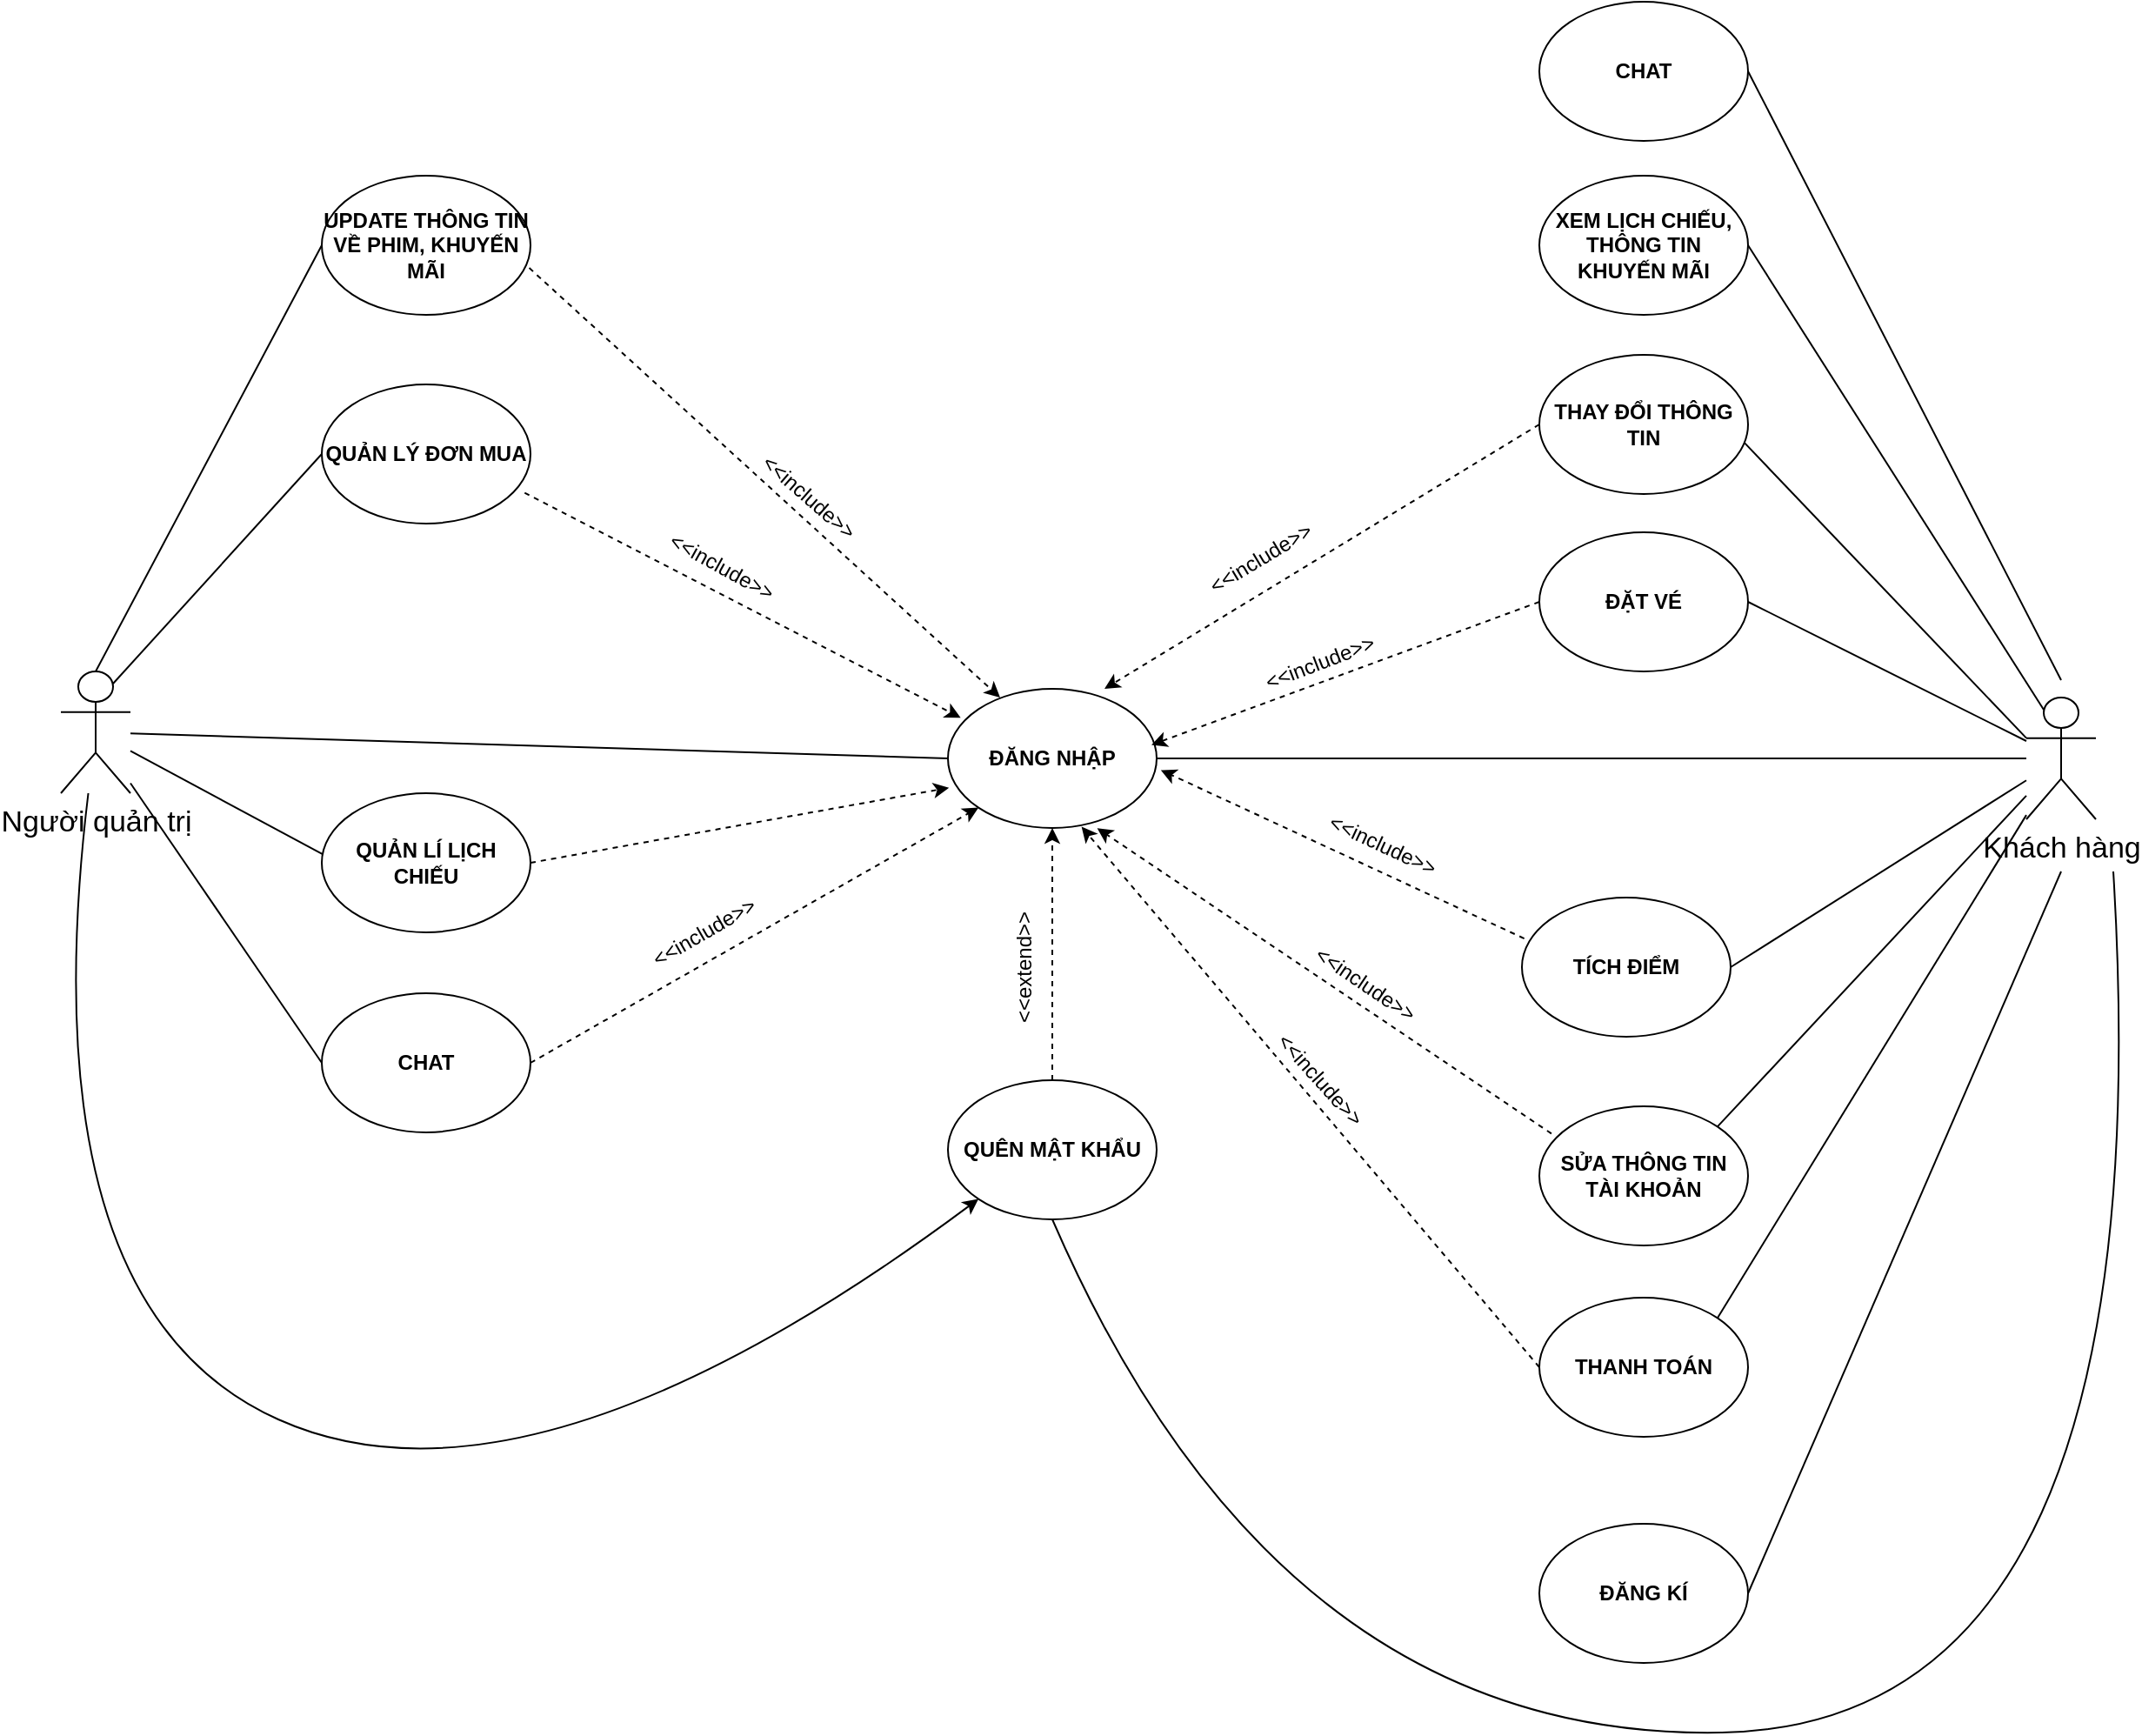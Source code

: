 <mxfile version="21.6.2" type="github">
  <diagram name="Trang-1" id="L-F-mDsavNvcq75mPaBo">
    <mxGraphModel dx="2560" dy="2057" grid="1" gridSize="10" guides="1" tooltips="1" connect="1" arrows="1" fold="1" page="1" pageScale="1" pageWidth="827" pageHeight="1169" math="0" shadow="0">
      <root>
        <mxCell id="0" />
        <mxCell id="1" parent="0" />
        <mxCell id="xJXtqdVev2pEfxQAjXFe-1" value="&lt;b&gt;ĐẶT VÉ&lt;/b&gt;" style="ellipse;whiteSpace=wrap;html=1;" parent="1" vertex="1">
          <mxGeometry x="380" y="255" width="120" height="80" as="geometry" />
        </mxCell>
        <mxCell id="xJXtqdVev2pEfxQAjXFe-2" value="&lt;b&gt;ĐĂNG NHẬP&lt;/b&gt;" style="ellipse;whiteSpace=wrap;html=1;" parent="1" vertex="1">
          <mxGeometry x="40" y="345" width="120" height="80" as="geometry" />
        </mxCell>
        <mxCell id="xJXtqdVev2pEfxQAjXFe-3" value="&lt;b&gt;ĐĂNG KÍ&lt;/b&gt;" style="ellipse;whiteSpace=wrap;html=1;" parent="1" vertex="1">
          <mxGeometry x="380" y="825" width="120" height="80" as="geometry" />
        </mxCell>
        <mxCell id="xJXtqdVev2pEfxQAjXFe-7" value="&lt;b&gt;THAY ĐỔI THÔNG TIN&lt;/b&gt;" style="ellipse;whiteSpace=wrap;html=1;" parent="1" vertex="1">
          <mxGeometry x="380" y="153" width="120" height="80" as="geometry" />
        </mxCell>
        <mxCell id="xJXtqdVev2pEfxQAjXFe-8" value="&lt;b&gt;XEM LỊCH CHIẾU, THÔNG TIN KHUYẾN MÃI&lt;/b&gt;" style="ellipse;whiteSpace=wrap;html=1;" parent="1" vertex="1">
          <mxGeometry x="380" y="50" width="120" height="80" as="geometry" />
        </mxCell>
        <mxCell id="xJXtqdVev2pEfxQAjXFe-9" value="&lt;b&gt;CHAT&lt;/b&gt;" style="ellipse;whiteSpace=wrap;html=1;" parent="1" vertex="1">
          <mxGeometry x="380" y="-50" width="120" height="80" as="geometry" />
        </mxCell>
        <mxCell id="xJXtqdVev2pEfxQAjXFe-10" value="&lt;b&gt;TÍCH ĐIỂM&lt;/b&gt;" style="ellipse;whiteSpace=wrap;html=1;" parent="1" vertex="1">
          <mxGeometry x="370" y="465" width="120" height="80" as="geometry" />
        </mxCell>
        <mxCell id="xJXtqdVev2pEfxQAjXFe-11" value="&lt;b&gt;QUẢN LÝ ĐƠN MUA&lt;/b&gt;" style="ellipse;whiteSpace=wrap;html=1;" parent="1" vertex="1">
          <mxGeometry x="-320" y="170" width="120" height="80" as="geometry" />
        </mxCell>
        <mxCell id="xJXtqdVev2pEfxQAjXFe-12" value="&lt;b&gt;UPDATE THÔNG TIN VỀ PHIM, KHUYẾN MÃI&lt;/b&gt;" style="ellipse;whiteSpace=wrap;html=1;" parent="1" vertex="1">
          <mxGeometry x="-320" y="50" width="120" height="80" as="geometry" />
        </mxCell>
        <mxCell id="xJXtqdVev2pEfxQAjXFe-13" value="&lt;b&gt;CHAT&lt;/b&gt;" style="ellipse;whiteSpace=wrap;html=1;" parent="1" vertex="1">
          <mxGeometry x="-320" y="520" width="120" height="80" as="geometry" />
        </mxCell>
        <mxCell id="M8TYriF7fG7Y9xvrxAUo-1" value="&lt;font style=&quot;font-size: 17px;&quot;&gt;Khách hàng&lt;/font&gt;" style="shape=umlActor;verticalLabelPosition=bottom;verticalAlign=top;html=1;outlineConnect=0;" parent="1" vertex="1">
          <mxGeometry x="660" y="350" width="40" height="70" as="geometry" />
        </mxCell>
        <mxCell id="M8TYriF7fG7Y9xvrxAUo-2" value="&lt;span style=&quot;font-size: 17px;&quot;&gt;Người quản trị&lt;/span&gt;" style="shape=umlActor;verticalLabelPosition=bottom;verticalAlign=top;html=1;outlineConnect=0;" parent="1" vertex="1">
          <mxGeometry x="-470" y="335" width="40" height="70" as="geometry" />
        </mxCell>
        <mxCell id="M8TYriF7fG7Y9xvrxAUo-3" value="&lt;b&gt;SỬA THÔNG TIN TÀI KHOẢN&lt;/b&gt;" style="ellipse;whiteSpace=wrap;html=1;" parent="1" vertex="1">
          <mxGeometry x="380" y="585" width="120" height="80" as="geometry" />
        </mxCell>
        <mxCell id="M8TYriF7fG7Y9xvrxAUo-5" value="&lt;b&gt;QUÊN MẬT KHẨU&lt;/b&gt;" style="ellipse;whiteSpace=wrap;html=1;" parent="1" vertex="1">
          <mxGeometry x="40" y="570" width="120" height="80" as="geometry" />
        </mxCell>
        <mxCell id="M8TYriF7fG7Y9xvrxAUo-6" value="" style="endArrow=none;html=1;rounded=0;exitX=1;exitY=0.5;exitDx=0;exitDy=0;entryX=0.25;entryY=0.1;entryDx=0;entryDy=0;entryPerimeter=0;" parent="1" source="xJXtqdVev2pEfxQAjXFe-8" target="M8TYriF7fG7Y9xvrxAUo-1" edge="1">
          <mxGeometry width="50" height="50" relative="1" as="geometry">
            <mxPoint x="520" y="170" as="sourcePoint" />
            <mxPoint x="650" y="340" as="targetPoint" />
          </mxGeometry>
        </mxCell>
        <mxCell id="M8TYriF7fG7Y9xvrxAUo-8" value="" style="endArrow=classic;html=1;rounded=0;dashed=1;entryX=0.75;entryY=0;entryDx=0;entryDy=0;entryPerimeter=0;exitX=0;exitY=0.5;exitDx=0;exitDy=0;" parent="1" source="xJXtqdVev2pEfxQAjXFe-7" target="xJXtqdVev2pEfxQAjXFe-2" edge="1">
          <mxGeometry width="50" height="50" relative="1" as="geometry">
            <mxPoint x="370" y="270" as="sourcePoint" />
            <mxPoint x="290" y="390" as="targetPoint" />
          </mxGeometry>
        </mxCell>
        <mxCell id="M8TYriF7fG7Y9xvrxAUo-9" value="" style="endArrow=classic;html=1;rounded=0;dashed=1;entryX=0.975;entryY=0.403;entryDx=0;entryDy=0;entryPerimeter=0;exitX=0;exitY=0.5;exitDx=0;exitDy=0;" parent="1" source="xJXtqdVev2pEfxQAjXFe-1" target="xJXtqdVev2pEfxQAjXFe-2" edge="1">
          <mxGeometry width="50" height="50" relative="1" as="geometry">
            <mxPoint x="290" y="390" as="sourcePoint" />
            <mxPoint x="-35" y="487" as="targetPoint" />
          </mxGeometry>
        </mxCell>
        <mxCell id="M8TYriF7fG7Y9xvrxAUo-10" value="" style="endArrow=classic;html=1;rounded=0;dashed=1;entryX=0.5;entryY=1;entryDx=0;entryDy=0;exitX=0.5;exitY=0;exitDx=0;exitDy=0;" parent="1" source="M8TYriF7fG7Y9xvrxAUo-5" target="xJXtqdVev2pEfxQAjXFe-2" edge="1">
          <mxGeometry width="50" height="50" relative="1" as="geometry">
            <mxPoint x="90" y="405" as="sourcePoint" />
            <mxPoint x="90" y="495" as="targetPoint" />
          </mxGeometry>
        </mxCell>
        <mxCell id="M8TYriF7fG7Y9xvrxAUo-11" value="" style="endArrow=classic;html=1;rounded=0;dashed=1;entryX=0.715;entryY=1.001;entryDx=0;entryDy=0;entryPerimeter=0;exitX=0.058;exitY=0.196;exitDx=0;exitDy=0;exitPerimeter=0;" parent="1" source="M8TYriF7fG7Y9xvrxAUo-3" target="xJXtqdVev2pEfxQAjXFe-2" edge="1">
          <mxGeometry width="50" height="50" relative="1" as="geometry">
            <mxPoint x="390" y="411" as="sourcePoint" />
            <mxPoint x="260" y="508" as="targetPoint" />
          </mxGeometry>
        </mxCell>
        <mxCell id="M8TYriF7fG7Y9xvrxAUo-12" value="" style="endArrow=none;html=1;rounded=0;exitX=0.983;exitY=0.632;exitDx=0;exitDy=0;entryX=0;entryY=0.333;entryDx=0;entryDy=0;entryPerimeter=0;exitPerimeter=0;" parent="1" source="xJXtqdVev2pEfxQAjXFe-7" target="M8TYriF7fG7Y9xvrxAUo-1" edge="1">
          <mxGeometry width="50" height="50" relative="1" as="geometry">
            <mxPoint x="490" y="405" as="sourcePoint" />
            <mxPoint x="660" y="602" as="targetPoint" />
          </mxGeometry>
        </mxCell>
        <mxCell id="M8TYriF7fG7Y9xvrxAUo-13" value="" style="endArrow=none;html=1;rounded=0;exitX=1;exitY=0.5;exitDx=0;exitDy=0;" parent="1" source="xJXtqdVev2pEfxQAjXFe-9" edge="1">
          <mxGeometry width="50" height="50" relative="1" as="geometry">
            <mxPoint x="498" y="370.44" as="sourcePoint" />
            <mxPoint x="680" y="340" as="targetPoint" />
          </mxGeometry>
        </mxCell>
        <mxCell id="M8TYriF7fG7Y9xvrxAUo-15" value="" style="endArrow=none;html=1;rounded=0;exitX=1;exitY=0.5;exitDx=0;exitDy=0;" parent="1" source="xJXtqdVev2pEfxQAjXFe-3" edge="1">
          <mxGeometry width="50" height="50" relative="1" as="geometry">
            <mxPoint x="520" y="470" as="sourcePoint" />
            <mxPoint x="680" y="450" as="targetPoint" />
          </mxGeometry>
        </mxCell>
        <mxCell id="M8TYriF7fG7Y9xvrxAUo-16" value="" style="endArrow=none;html=1;rounded=0;exitX=1;exitY=0;exitDx=0;exitDy=0;" parent="1" source="M8TYriF7fG7Y9xvrxAUo-3" target="M8TYriF7fG7Y9xvrxAUo-1" edge="1">
          <mxGeometry width="50" height="50" relative="1" as="geometry">
            <mxPoint x="510" y="560" as="sourcePoint" />
            <mxPoint x="670" y="486" as="targetPoint" />
          </mxGeometry>
        </mxCell>
        <mxCell id="M8TYriF7fG7Y9xvrxAUo-18" value="" style="endArrow=none;html=1;rounded=0;exitX=1;exitY=0.5;exitDx=0;exitDy=0;" parent="1" source="xJXtqdVev2pEfxQAjXFe-10" target="M8TYriF7fG7Y9xvrxAUo-1" edge="1">
          <mxGeometry width="50" height="50" relative="1" as="geometry">
            <mxPoint x="500" y="460" as="sourcePoint" />
            <mxPoint x="680" y="480" as="targetPoint" />
          </mxGeometry>
        </mxCell>
        <mxCell id="M8TYriF7fG7Y9xvrxAUo-19" value="&amp;lt;&amp;lt;include&amp;gt;&amp;gt;" style="text;html=1;strokeColor=none;fillColor=none;align=center;verticalAlign=middle;whiteSpace=wrap;rounded=0;rotation=339;" parent="1" vertex="1">
          <mxGeometry x="224" y="315" width="60" height="30" as="geometry" />
        </mxCell>
        <mxCell id="M8TYriF7fG7Y9xvrxAUo-20" value="&amp;lt;&amp;lt;extend&amp;gt;&amp;gt;" style="text;html=1;strokeColor=none;fillColor=none;align=center;verticalAlign=middle;whiteSpace=wrap;rounded=0;rotation=-90;" parent="1" vertex="1">
          <mxGeometry x="54" y="490" width="60" height="30" as="geometry" />
        </mxCell>
        <mxCell id="M8TYriF7fG7Y9xvrxAUo-22" value="&amp;lt;&amp;lt;include&amp;gt;&amp;gt;" style="text;html=1;strokeColor=none;fillColor=none;align=center;verticalAlign=middle;whiteSpace=wrap;rounded=0;rotation=329;" parent="1" vertex="1">
          <mxGeometry x="190" y="255" width="60" height="30" as="geometry" />
        </mxCell>
        <mxCell id="M8TYriF7fG7Y9xvrxAUo-23" value="&amp;lt;&amp;lt;include&amp;gt;&amp;gt;" style="text;html=1;strokeColor=none;fillColor=none;align=center;verticalAlign=middle;whiteSpace=wrap;rounded=0;rotation=34;" parent="1" vertex="1">
          <mxGeometry x="250" y="500" width="60" height="30" as="geometry" />
        </mxCell>
        <mxCell id="M8TYriF7fG7Y9xvrxAUo-24" value="" style="endArrow=classic;html=1;rounded=0;entryX=1.02;entryY=0.584;entryDx=0;entryDy=0;entryPerimeter=0;exitX=0.011;exitY=0.294;exitDx=0;exitDy=0;exitPerimeter=0;dashed=1;" parent="1" source="xJXtqdVev2pEfxQAjXFe-10" target="xJXtqdVev2pEfxQAjXFe-2" edge="1">
          <mxGeometry width="50" height="50" relative="1" as="geometry">
            <mxPoint x="330" y="440" as="sourcePoint" />
            <mxPoint x="380" y="390" as="targetPoint" />
          </mxGeometry>
        </mxCell>
        <mxCell id="M8TYriF7fG7Y9xvrxAUo-25" value="&amp;lt;&amp;lt;include&amp;gt;&amp;gt;" style="text;html=1;strokeColor=none;fillColor=none;align=center;verticalAlign=middle;whiteSpace=wrap;rounded=0;rotation=25;" parent="1" vertex="1">
          <mxGeometry x="260" y="420" width="60" height="30" as="geometry" />
        </mxCell>
        <mxCell id="M8TYriF7fG7Y9xvrxAUo-26" value="" style="endArrow=none;html=1;rounded=0;exitX=1;exitY=0.5;exitDx=0;exitDy=0;" parent="1" source="xJXtqdVev2pEfxQAjXFe-1" target="M8TYriF7fG7Y9xvrxAUo-1" edge="1">
          <mxGeometry width="50" height="50" relative="1" as="geometry">
            <mxPoint x="470" y="420" as="sourcePoint" />
            <mxPoint x="520" y="370" as="targetPoint" />
          </mxGeometry>
        </mxCell>
        <mxCell id="M8TYriF7fG7Y9xvrxAUo-27" value="&lt;b&gt;THANH TOÁN&lt;/b&gt;" style="ellipse;whiteSpace=wrap;html=1;" parent="1" vertex="1">
          <mxGeometry x="380" y="695" width="120" height="80" as="geometry" />
        </mxCell>
        <mxCell id="M8TYriF7fG7Y9xvrxAUo-28" value="" style="endArrow=none;html=1;rounded=0;exitX=1;exitY=0;exitDx=0;exitDy=0;" parent="1" source="M8TYriF7fG7Y9xvrxAUo-27" target="M8TYriF7fG7Y9xvrxAUo-1" edge="1">
          <mxGeometry width="50" height="50" relative="1" as="geometry">
            <mxPoint x="170" y="580" as="sourcePoint" />
            <mxPoint x="620" y="500" as="targetPoint" />
          </mxGeometry>
        </mxCell>
        <mxCell id="M8TYriF7fG7Y9xvrxAUo-29" value="" style="endArrow=classic;html=1;rounded=0;entryX=0.64;entryY=0.991;entryDx=0;entryDy=0;entryPerimeter=0;exitX=0;exitY=0.5;exitDx=0;exitDy=0;dashed=1;" parent="1" source="M8TYriF7fG7Y9xvrxAUo-27" target="xJXtqdVev2pEfxQAjXFe-2" edge="1">
          <mxGeometry width="50" height="50" relative="1" as="geometry">
            <mxPoint x="170" y="580" as="sourcePoint" />
            <mxPoint x="220" y="530" as="targetPoint" />
          </mxGeometry>
        </mxCell>
        <mxCell id="M8TYriF7fG7Y9xvrxAUo-30" value="&amp;lt;&amp;lt;include&amp;gt;&amp;gt;" style="text;html=1;strokeColor=none;fillColor=none;align=center;verticalAlign=middle;whiteSpace=wrap;rounded=0;rotation=48;" parent="1" vertex="1">
          <mxGeometry x="224" y="555" width="60" height="30" as="geometry" />
        </mxCell>
        <mxCell id="M8TYriF7fG7Y9xvrxAUo-31" value="" style="endArrow=none;html=1;rounded=0;exitX=1;exitY=0.5;exitDx=0;exitDy=0;" parent="1" source="xJXtqdVev2pEfxQAjXFe-2" target="M8TYriF7fG7Y9xvrxAUo-1" edge="1">
          <mxGeometry width="50" height="50" relative="1" as="geometry">
            <mxPoint x="190" y="230" as="sourcePoint" />
            <mxPoint x="240" y="180" as="targetPoint" />
          </mxGeometry>
        </mxCell>
        <mxCell id="M8TYriF7fG7Y9xvrxAUo-32" value="" style="endArrow=none;html=1;rounded=0;entryX=0;entryY=0.5;entryDx=0;entryDy=0;" parent="1" source="M8TYriF7fG7Y9xvrxAUo-2" target="xJXtqdVev2pEfxQAjXFe-2" edge="1">
          <mxGeometry width="50" height="50" relative="1" as="geometry">
            <mxPoint x="-40" y="330" as="sourcePoint" />
            <mxPoint x="10" y="280" as="targetPoint" />
          </mxGeometry>
        </mxCell>
        <mxCell id="M8TYriF7fG7Y9xvrxAUo-33" value="" style="endArrow=none;html=1;rounded=0;entryX=0;entryY=0.5;entryDx=0;entryDy=0;exitX=0.75;exitY=0.1;exitDx=0;exitDy=0;exitPerimeter=0;" parent="1" source="M8TYriF7fG7Y9xvrxAUo-2" target="xJXtqdVev2pEfxQAjXFe-11" edge="1">
          <mxGeometry width="50" height="50" relative="1" as="geometry">
            <mxPoint x="-40" y="330" as="sourcePoint" />
            <mxPoint x="10" y="280" as="targetPoint" />
          </mxGeometry>
        </mxCell>
        <mxCell id="M8TYriF7fG7Y9xvrxAUo-34" value="" style="endArrow=none;html=1;rounded=0;entryX=0;entryY=0.5;entryDx=0;entryDy=0;exitX=0.5;exitY=0;exitDx=0;exitDy=0;exitPerimeter=0;" parent="1" source="M8TYriF7fG7Y9xvrxAUo-2" target="xJXtqdVev2pEfxQAjXFe-12" edge="1">
          <mxGeometry width="50" height="50" relative="1" as="geometry">
            <mxPoint x="-40" y="330" as="sourcePoint" />
            <mxPoint x="-100" y="250" as="targetPoint" />
          </mxGeometry>
        </mxCell>
        <mxCell id="M8TYriF7fG7Y9xvrxAUo-35" value="" style="endArrow=none;html=1;rounded=0;entryX=0;entryY=0.5;entryDx=0;entryDy=0;" parent="1" source="M8TYriF7fG7Y9xvrxAUo-2" target="xJXtqdVev2pEfxQAjXFe-13" edge="1">
          <mxGeometry width="50" height="50" relative="1" as="geometry">
            <mxPoint x="-40" y="330" as="sourcePoint" />
            <mxPoint x="10" y="280" as="targetPoint" />
          </mxGeometry>
        </mxCell>
        <mxCell id="M8TYriF7fG7Y9xvrxAUo-37" value="" style="endArrow=classic;html=1;rounded=0;dashed=1;exitX=0.994;exitY=0.663;exitDx=0;exitDy=0;exitPerimeter=0;entryX=0.25;entryY=0.063;entryDx=0;entryDy=0;entryPerimeter=0;" parent="1" source="xJXtqdVev2pEfxQAjXFe-12" target="xJXtqdVev2pEfxQAjXFe-2" edge="1">
          <mxGeometry width="50" height="50" relative="1" as="geometry">
            <mxPoint x="-40" y="330" as="sourcePoint" />
            <mxPoint x="10" y="280" as="targetPoint" />
          </mxGeometry>
        </mxCell>
        <mxCell id="M8TYriF7fG7Y9xvrxAUo-38" value="" style="endArrow=classic;html=1;rounded=0;exitX=0.972;exitY=0.779;exitDx=0;exitDy=0;exitPerimeter=0;entryX=0.061;entryY=0.208;entryDx=0;entryDy=0;entryPerimeter=0;dashed=1;" parent="1" source="xJXtqdVev2pEfxQAjXFe-11" target="xJXtqdVev2pEfxQAjXFe-2" edge="1">
          <mxGeometry width="50" height="50" relative="1" as="geometry">
            <mxPoint x="-40" y="330" as="sourcePoint" />
            <mxPoint x="10" y="280" as="targetPoint" />
          </mxGeometry>
        </mxCell>
        <mxCell id="M8TYriF7fG7Y9xvrxAUo-39" value="" style="endArrow=classic;html=1;rounded=0;exitX=1;exitY=0.5;exitDx=0;exitDy=0;entryX=0;entryY=1;entryDx=0;entryDy=0;dashed=1;" parent="1" source="xJXtqdVev2pEfxQAjXFe-13" target="xJXtqdVev2pEfxQAjXFe-2" edge="1">
          <mxGeometry width="50" height="50" relative="1" as="geometry">
            <mxPoint x="-40" y="330" as="sourcePoint" />
            <mxPoint x="10" y="280" as="targetPoint" />
          </mxGeometry>
        </mxCell>
        <mxCell id="M8TYriF7fG7Y9xvrxAUo-40" value="&amp;lt;&amp;lt;include&amp;gt;&amp;gt;" style="text;html=1;strokeColor=none;fillColor=none;align=center;verticalAlign=middle;whiteSpace=wrap;rounded=0;rotation=41;" parent="1" vertex="1">
          <mxGeometry x="-70" y="220" width="60" height="30" as="geometry" />
        </mxCell>
        <mxCell id="M8TYriF7fG7Y9xvrxAUo-41" value="&amp;lt;&amp;lt;include&amp;gt;&amp;gt;" style="text;html=1;strokeColor=none;fillColor=none;align=center;verticalAlign=middle;whiteSpace=wrap;rounded=0;rotation=29;" parent="1" vertex="1">
          <mxGeometry x="-120" y="260" width="60" height="30" as="geometry" />
        </mxCell>
        <mxCell id="M8TYriF7fG7Y9xvrxAUo-42" value="&amp;lt;&amp;lt;include&amp;gt;&amp;gt;" style="text;html=1;strokeColor=none;fillColor=none;align=center;verticalAlign=middle;whiteSpace=wrap;rounded=0;rotation=-30;" parent="1" vertex="1">
          <mxGeometry x="-130" y="470" width="60" height="30" as="geometry" />
        </mxCell>
        <mxCell id="M8TYriF7fG7Y9xvrxAUo-45" value="" style="curved=1;endArrow=none;html=1;rounded=0;entryX=0.5;entryY=1;entryDx=0;entryDy=0;endFill=0;" parent="1" target="M8TYriF7fG7Y9xvrxAUo-5" edge="1">
          <mxGeometry width="50" height="50" relative="1" as="geometry">
            <mxPoint x="710" y="450" as="sourcePoint" />
            <mxPoint x="370" y="920" as="targetPoint" />
            <Array as="points">
              <mxPoint x="740" y="940" />
              <mxPoint x="230" y="950" />
            </Array>
          </mxGeometry>
        </mxCell>
        <mxCell id="M8TYriF7fG7Y9xvrxAUo-46" value="" style="curved=1;endArrow=classic;html=1;rounded=0;entryX=0;entryY=1;entryDx=0;entryDy=0;" parent="1" source="M8TYriF7fG7Y9xvrxAUo-2" target="M8TYriF7fG7Y9xvrxAUo-5" edge="1">
          <mxGeometry width="50" height="50" relative="1" as="geometry">
            <mxPoint x="-480" y="410" as="sourcePoint" />
            <mxPoint x="-90" y="790" as="targetPoint" />
            <Array as="points">
              <mxPoint x="-490" y="700" />
              <mxPoint x="-200" y="830" />
            </Array>
          </mxGeometry>
        </mxCell>
        <mxCell id="M8TYriF7fG7Y9xvrxAUo-48" value="&lt;b&gt;QUẢN LÍ LỊCH CHIẾU&lt;/b&gt;" style="ellipse;whiteSpace=wrap;html=1;" parent="1" vertex="1">
          <mxGeometry x="-320" y="405" width="120" height="80" as="geometry" />
        </mxCell>
        <mxCell id="pN3CET6mnk00gvo97ZPm-1" value="" style="endArrow=none;html=1;rounded=0;entryX=0.002;entryY=0.437;entryDx=0;entryDy=0;entryPerimeter=0;" edge="1" parent="1" source="M8TYriF7fG7Y9xvrxAUo-2" target="M8TYriF7fG7Y9xvrxAUo-48">
          <mxGeometry width="50" height="50" relative="1" as="geometry">
            <mxPoint x="-370" y="440" as="sourcePoint" />
            <mxPoint x="-320" y="390" as="targetPoint" />
          </mxGeometry>
        </mxCell>
        <mxCell id="pN3CET6mnk00gvo97ZPm-2" value="" style="endArrow=classic;html=1;rounded=0;entryX=0.005;entryY=0.711;entryDx=0;entryDy=0;entryPerimeter=0;exitX=1;exitY=0.5;exitDx=0;exitDy=0;dashed=1;" edge="1" parent="1" source="M8TYriF7fG7Y9xvrxAUo-48" target="xJXtqdVev2pEfxQAjXFe-2">
          <mxGeometry width="50" height="50" relative="1" as="geometry">
            <mxPoint x="-180" y="400" as="sourcePoint" />
            <mxPoint x="-130" y="350" as="targetPoint" />
          </mxGeometry>
        </mxCell>
      </root>
    </mxGraphModel>
  </diagram>
</mxfile>
